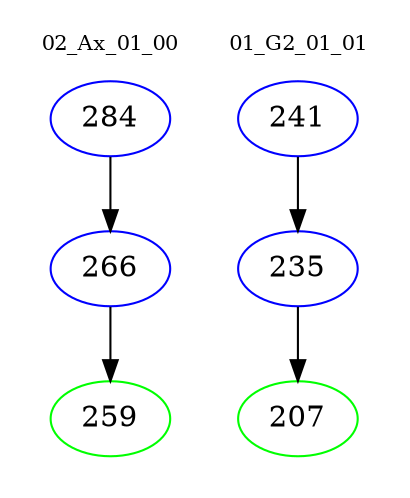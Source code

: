 digraph{
subgraph cluster_0 {
color = white
label = "02_Ax_01_00";
fontsize=10;
T0_284 [label="284", color="blue"]
T0_284 -> T0_266 [color="black"]
T0_266 [label="266", color="blue"]
T0_266 -> T0_259 [color="black"]
T0_259 [label="259", color="green"]
}
subgraph cluster_1 {
color = white
label = "01_G2_01_01";
fontsize=10;
T1_241 [label="241", color="blue"]
T1_241 -> T1_235 [color="black"]
T1_235 [label="235", color="blue"]
T1_235 -> T1_207 [color="black"]
T1_207 [label="207", color="green"]
}
}

